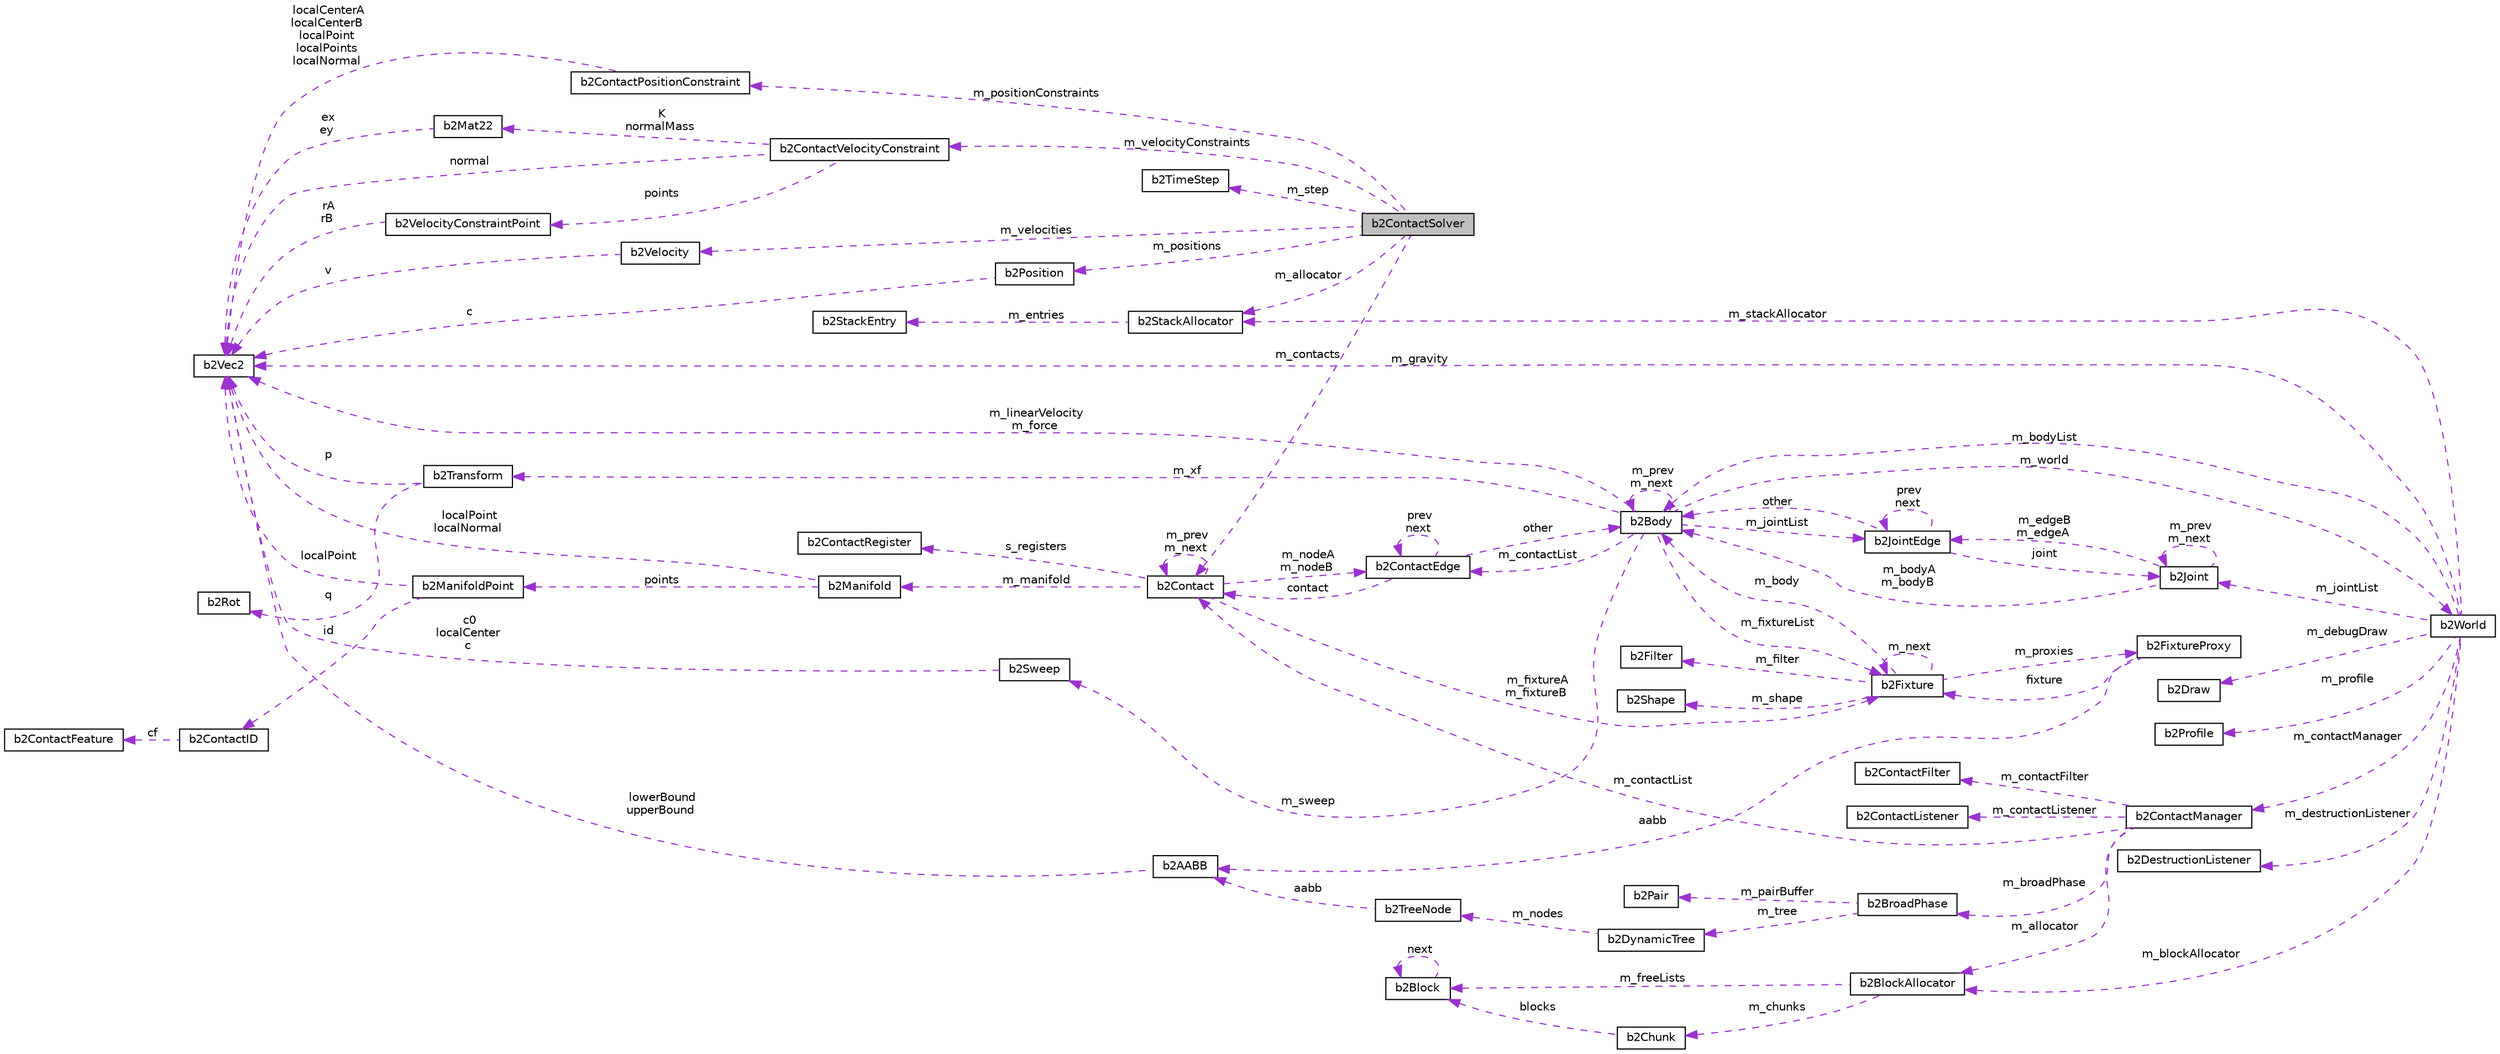 digraph "b2ContactSolver"
{
  edge [fontname="Helvetica",fontsize="10",labelfontname="Helvetica",labelfontsize="10"];
  node [fontname="Helvetica",fontsize="10",shape=record];
  rankdir="LR";
  Node1 [label="b2ContactSolver",height=0.2,width=0.4,color="black", fillcolor="grey75", style="filled", fontcolor="black"];
  Node2 -> Node1 [dir="back",color="darkorchid3",fontsize="10",style="dashed",label=" m_step" ,fontname="Helvetica"];
  Node2 [label="b2TimeStep",height=0.2,width=0.4,color="black", fillcolor="white", style="filled",URL="$structb2TimeStep.html",tooltip="This is an internal structure. "];
  Node3 -> Node1 [dir="back",color="darkorchid3",fontsize="10",style="dashed",label=" m_positionConstraints" ,fontname="Helvetica"];
  Node3 [label="b2ContactPositionConstraint",height=0.2,width=0.4,color="black", fillcolor="white", style="filled",URL="$structb2ContactPositionConstraint.html"];
  Node4 -> Node3 [dir="back",color="darkorchid3",fontsize="10",style="dashed",label=" localCenterA\nlocalCenterB\nlocalPoint\nlocalPoints\nlocalNormal" ,fontname="Helvetica"];
  Node4 [label="b2Vec2",height=0.2,width=0.4,color="black", fillcolor="white", style="filled",URL="$structb2Vec2.html",tooltip="A 2D column vector. "];
  Node5 -> Node1 [dir="back",color="darkorchid3",fontsize="10",style="dashed",label=" m_velocityConstraints" ,fontname="Helvetica"];
  Node5 [label="b2ContactVelocityConstraint",height=0.2,width=0.4,color="black", fillcolor="white", style="filled",URL="$structb2ContactVelocityConstraint.html"];
  Node4 -> Node5 [dir="back",color="darkorchid3",fontsize="10",style="dashed",label=" normal" ,fontname="Helvetica"];
  Node6 -> Node5 [dir="back",color="darkorchid3",fontsize="10",style="dashed",label=" points" ,fontname="Helvetica"];
  Node6 [label="b2VelocityConstraintPoint",height=0.2,width=0.4,color="black", fillcolor="white", style="filled",URL="$structb2VelocityConstraintPoint.html"];
  Node4 -> Node6 [dir="back",color="darkorchid3",fontsize="10",style="dashed",label=" rA\nrB" ,fontname="Helvetica"];
  Node7 -> Node5 [dir="back",color="darkorchid3",fontsize="10",style="dashed",label=" K\nnormalMass" ,fontname="Helvetica"];
  Node7 [label="b2Mat22",height=0.2,width=0.4,color="black", fillcolor="white", style="filled",URL="$structb2Mat22.html",tooltip="A 2-by-2 matrix. Stored in column-major order. "];
  Node4 -> Node7 [dir="back",color="darkorchid3",fontsize="10",style="dashed",label=" ex\ney" ,fontname="Helvetica"];
  Node8 -> Node1 [dir="back",color="darkorchid3",fontsize="10",style="dashed",label=" m_contacts" ,fontname="Helvetica"];
  Node8 [label="b2Contact",height=0.2,width=0.4,color="black", fillcolor="white", style="filled",URL="$classb2Contact.html"];
  Node9 -> Node8 [dir="back",color="darkorchid3",fontsize="10",style="dashed",label=" s_registers" ,fontname="Helvetica"];
  Node9 [label="b2ContactRegister",height=0.2,width=0.4,color="black", fillcolor="white", style="filled",URL="$structb2ContactRegister.html"];
  Node8 -> Node8 [dir="back",color="darkorchid3",fontsize="10",style="dashed",label=" m_prev\nm_next" ,fontname="Helvetica"];
  Node10 -> Node8 [dir="back",color="darkorchid3",fontsize="10",style="dashed",label=" m_manifold" ,fontname="Helvetica"];
  Node10 [label="b2Manifold",height=0.2,width=0.4,color="black", fillcolor="white", style="filled",URL="$structb2Manifold.html"];
  Node4 -> Node10 [dir="back",color="darkorchid3",fontsize="10",style="dashed",label=" localPoint\nlocalNormal" ,fontname="Helvetica"];
  Node11 -> Node10 [dir="back",color="darkorchid3",fontsize="10",style="dashed",label=" points" ,fontname="Helvetica"];
  Node11 [label="b2ManifoldPoint",height=0.2,width=0.4,color="black", fillcolor="white", style="filled",URL="$structb2ManifoldPoint.html"];
  Node4 -> Node11 [dir="back",color="darkorchid3",fontsize="10",style="dashed",label=" localPoint" ,fontname="Helvetica"];
  Node12 -> Node11 [dir="back",color="darkorchid3",fontsize="10",style="dashed",label=" id" ,fontname="Helvetica"];
  Node12 [label="b2ContactID",height=0.2,width=0.4,color="black", fillcolor="white", style="filled",URL="$unionb2ContactID.html",tooltip="Contact ids to facilitate warm starting. "];
  Node13 -> Node12 [dir="back",color="darkorchid3",fontsize="10",style="dashed",label=" cf" ,fontname="Helvetica"];
  Node13 [label="b2ContactFeature",height=0.2,width=0.4,color="black", fillcolor="white", style="filled",URL="$structb2ContactFeature.html"];
  Node14 -> Node8 [dir="back",color="darkorchid3",fontsize="10",style="dashed",label=" m_fixtureA\nm_fixtureB" ,fontname="Helvetica"];
  Node14 [label="b2Fixture",height=0.2,width=0.4,color="black", fillcolor="white", style="filled",URL="$classb2Fixture.html"];
  Node15 -> Node14 [dir="back",color="darkorchid3",fontsize="10",style="dashed",label=" m_body" ,fontname="Helvetica"];
  Node15 [label="b2Body",height=0.2,width=0.4,color="black", fillcolor="white", style="filled",URL="$classb2Body.html",tooltip="A rigid body. These are created via b2World::CreateBody. "];
  Node15 -> Node15 [dir="back",color="darkorchid3",fontsize="10",style="dashed",label=" m_prev\nm_next" ,fontname="Helvetica"];
  Node16 -> Node15 [dir="back",color="darkorchid3",fontsize="10",style="dashed",label=" m_jointList" ,fontname="Helvetica"];
  Node16 [label="b2JointEdge",height=0.2,width=0.4,color="black", fillcolor="white", style="filled",URL="$structb2JointEdge.html"];
  Node15 -> Node16 [dir="back",color="darkorchid3",fontsize="10",style="dashed",label=" other" ,fontname="Helvetica"];
  Node16 -> Node16 [dir="back",color="darkorchid3",fontsize="10",style="dashed",label=" prev\nnext" ,fontname="Helvetica"];
  Node17 -> Node16 [dir="back",color="darkorchid3",fontsize="10",style="dashed",label=" joint" ,fontname="Helvetica"];
  Node17 [label="b2Joint",height=0.2,width=0.4,color="black", fillcolor="white", style="filled",URL="$classb2Joint.html"];
  Node15 -> Node17 [dir="back",color="darkorchid3",fontsize="10",style="dashed",label=" m_bodyA\nm_bodyB" ,fontname="Helvetica"];
  Node16 -> Node17 [dir="back",color="darkorchid3",fontsize="10",style="dashed",label=" m_edgeB\nm_edgeA" ,fontname="Helvetica"];
  Node17 -> Node17 [dir="back",color="darkorchid3",fontsize="10",style="dashed",label=" m_prev\nm_next" ,fontname="Helvetica"];
  Node4 -> Node15 [dir="back",color="darkorchid3",fontsize="10",style="dashed",label=" m_linearVelocity\nm_force" ,fontname="Helvetica"];
  Node18 -> Node15 [dir="back",color="darkorchid3",fontsize="10",style="dashed",label=" m_sweep" ,fontname="Helvetica"];
  Node18 [label="b2Sweep",height=0.2,width=0.4,color="black", fillcolor="white", style="filled",URL="$structb2Sweep.html"];
  Node4 -> Node18 [dir="back",color="darkorchid3",fontsize="10",style="dashed",label=" c0\nlocalCenter\nc" ,fontname="Helvetica"];
  Node19 -> Node15 [dir="back",color="darkorchid3",fontsize="10",style="dashed",label=" m_xf" ,fontname="Helvetica"];
  Node19 [label="b2Transform",height=0.2,width=0.4,color="black", fillcolor="white", style="filled",URL="$structb2Transform.html"];
  Node4 -> Node19 [dir="back",color="darkorchid3",fontsize="10",style="dashed",label=" p" ,fontname="Helvetica"];
  Node20 -> Node19 [dir="back",color="darkorchid3",fontsize="10",style="dashed",label=" q" ,fontname="Helvetica"];
  Node20 [label="b2Rot",height=0.2,width=0.4,color="black", fillcolor="white", style="filled",URL="$structb2Rot.html",tooltip="Rotation. "];
  Node21 -> Node15 [dir="back",color="darkorchid3",fontsize="10",style="dashed",label=" m_contactList" ,fontname="Helvetica"];
  Node21 [label="b2ContactEdge",height=0.2,width=0.4,color="black", fillcolor="white", style="filled",URL="$structb2ContactEdge.html"];
  Node15 -> Node21 [dir="back",color="darkorchid3",fontsize="10",style="dashed",label=" other" ,fontname="Helvetica"];
  Node8 -> Node21 [dir="back",color="darkorchid3",fontsize="10",style="dashed",label=" contact" ,fontname="Helvetica"];
  Node21 -> Node21 [dir="back",color="darkorchid3",fontsize="10",style="dashed",label=" prev\nnext" ,fontname="Helvetica"];
  Node14 -> Node15 [dir="back",color="darkorchid3",fontsize="10",style="dashed",label=" m_fixtureList" ,fontname="Helvetica"];
  Node22 -> Node15 [dir="back",color="darkorchid3",fontsize="10",style="dashed",label=" m_world" ,fontname="Helvetica"];
  Node22 [label="b2World",height=0.2,width=0.4,color="black", fillcolor="white", style="filled",URL="$classb2World.html"];
  Node15 -> Node22 [dir="back",color="darkorchid3",fontsize="10",style="dashed",label=" m_bodyList" ,fontname="Helvetica"];
  Node23 -> Node22 [dir="back",color="darkorchid3",fontsize="10",style="dashed",label=" m_debugDraw" ,fontname="Helvetica"];
  Node23 [label="b2Draw",height=0.2,width=0.4,color="black", fillcolor="white", style="filled",URL="$classb2Draw.html"];
  Node4 -> Node22 [dir="back",color="darkorchid3",fontsize="10",style="dashed",label=" m_gravity" ,fontname="Helvetica"];
  Node24 -> Node22 [dir="back",color="darkorchid3",fontsize="10",style="dashed",label=" m_profile" ,fontname="Helvetica"];
  Node24 [label="b2Profile",height=0.2,width=0.4,color="black", fillcolor="white", style="filled",URL="$structb2Profile.html",tooltip="Profiling data. Times are in milliseconds. "];
  Node25 -> Node22 [dir="back",color="darkorchid3",fontsize="10",style="dashed",label=" m_blockAllocator" ,fontname="Helvetica"];
  Node25 [label="b2BlockAllocator",height=0.2,width=0.4,color="black", fillcolor="white", style="filled",URL="$classb2BlockAllocator.html"];
  Node26 -> Node25 [dir="back",color="darkorchid3",fontsize="10",style="dashed",label=" m_freeLists" ,fontname="Helvetica"];
  Node26 [label="b2Block",height=0.2,width=0.4,color="black", fillcolor="white", style="filled",URL="$structb2Block.html"];
  Node26 -> Node26 [dir="back",color="darkorchid3",fontsize="10",style="dashed",label=" next" ,fontname="Helvetica"];
  Node27 -> Node25 [dir="back",color="darkorchid3",fontsize="10",style="dashed",label=" m_chunks" ,fontname="Helvetica"];
  Node27 [label="b2Chunk",height=0.2,width=0.4,color="black", fillcolor="white", style="filled",URL="$structb2Chunk.html"];
  Node26 -> Node27 [dir="back",color="darkorchid3",fontsize="10",style="dashed",label=" blocks" ,fontname="Helvetica"];
  Node28 -> Node22 [dir="back",color="darkorchid3",fontsize="10",style="dashed",label=" m_destructionListener" ,fontname="Helvetica"];
  Node28 [label="b2DestructionListener",height=0.2,width=0.4,color="black", fillcolor="white", style="filled",URL="$classb2DestructionListener.html"];
  Node29 -> Node22 [dir="back",color="darkorchid3",fontsize="10",style="dashed",label=" m_contactManager" ,fontname="Helvetica"];
  Node29 [label="b2ContactManager",height=0.2,width=0.4,color="black", fillcolor="white", style="filled",URL="$classb2ContactManager.html"];
  Node25 -> Node29 [dir="back",color="darkorchid3",fontsize="10",style="dashed",label=" m_allocator" ,fontname="Helvetica"];
  Node8 -> Node29 [dir="back",color="darkorchid3",fontsize="10",style="dashed",label=" m_contactList" ,fontname="Helvetica"];
  Node30 -> Node29 [dir="back",color="darkorchid3",fontsize="10",style="dashed",label=" m_broadPhase" ,fontname="Helvetica"];
  Node30 [label="b2BroadPhase",height=0.2,width=0.4,color="black", fillcolor="white", style="filled",URL="$classb2BroadPhase.html"];
  Node31 -> Node30 [dir="back",color="darkorchid3",fontsize="10",style="dashed",label=" m_pairBuffer" ,fontname="Helvetica"];
  Node31 [label="b2Pair",height=0.2,width=0.4,color="black", fillcolor="white", style="filled",URL="$structb2Pair.html"];
  Node32 -> Node30 [dir="back",color="darkorchid3",fontsize="10",style="dashed",label=" m_tree" ,fontname="Helvetica"];
  Node32 [label="b2DynamicTree",height=0.2,width=0.4,color="black", fillcolor="white", style="filled",URL="$classb2DynamicTree.html"];
  Node33 -> Node32 [dir="back",color="darkorchid3",fontsize="10",style="dashed",label=" m_nodes" ,fontname="Helvetica"];
  Node33 [label="b2TreeNode",height=0.2,width=0.4,color="black", fillcolor="white", style="filled",URL="$structb2TreeNode.html",tooltip="A node in the dynamic tree. The client does not interact with this directly. "];
  Node34 -> Node33 [dir="back",color="darkorchid3",fontsize="10",style="dashed",label=" aabb" ,fontname="Helvetica"];
  Node34 [label="b2AABB",height=0.2,width=0.4,color="black", fillcolor="white", style="filled",URL="$structb2AABB.html",tooltip="An axis aligned bounding box. "];
  Node4 -> Node34 [dir="back",color="darkorchid3",fontsize="10",style="dashed",label=" lowerBound\nupperBound" ,fontname="Helvetica"];
  Node35 -> Node29 [dir="back",color="darkorchid3",fontsize="10",style="dashed",label=" m_contactFilter" ,fontname="Helvetica"];
  Node35 [label="b2ContactFilter",height=0.2,width=0.4,color="black", fillcolor="white", style="filled",URL="$classb2ContactFilter.html"];
  Node36 -> Node29 [dir="back",color="darkorchid3",fontsize="10",style="dashed",label=" m_contactListener" ,fontname="Helvetica"];
  Node36 [label="b2ContactListener",height=0.2,width=0.4,color="black", fillcolor="white", style="filled",URL="$classb2ContactListener.html"];
  Node37 -> Node22 [dir="back",color="darkorchid3",fontsize="10",style="dashed",label=" m_stackAllocator" ,fontname="Helvetica"];
  Node37 [label="b2StackAllocator",height=0.2,width=0.4,color="black", fillcolor="white", style="filled",URL="$classb2StackAllocator.html"];
  Node38 -> Node37 [dir="back",color="darkorchid3",fontsize="10",style="dashed",label=" m_entries" ,fontname="Helvetica"];
  Node38 [label="b2StackEntry",height=0.2,width=0.4,color="black", fillcolor="white", style="filled",URL="$structb2StackEntry.html"];
  Node17 -> Node22 [dir="back",color="darkorchid3",fontsize="10",style="dashed",label=" m_jointList" ,fontname="Helvetica"];
  Node39 -> Node14 [dir="back",color="darkorchid3",fontsize="10",style="dashed",label=" m_proxies" ,fontname="Helvetica"];
  Node39 [label="b2FixtureProxy",height=0.2,width=0.4,color="black", fillcolor="white", style="filled",URL="$structb2FixtureProxy.html",tooltip="This proxy is used internally to connect fixtures to the broad-phase. "];
  Node34 -> Node39 [dir="back",color="darkorchid3",fontsize="10",style="dashed",label=" aabb" ,fontname="Helvetica"];
  Node14 -> Node39 [dir="back",color="darkorchid3",fontsize="10",style="dashed",label=" fixture" ,fontname="Helvetica"];
  Node40 -> Node14 [dir="back",color="darkorchid3",fontsize="10",style="dashed",label=" m_shape" ,fontname="Helvetica"];
  Node40 [label="b2Shape",height=0.2,width=0.4,color="black", fillcolor="white", style="filled",URL="$classb2Shape.html"];
  Node41 -> Node14 [dir="back",color="darkorchid3",fontsize="10",style="dashed",label=" m_filter" ,fontname="Helvetica"];
  Node41 [label="b2Filter",height=0.2,width=0.4,color="black", fillcolor="white", style="filled",URL="$structb2Filter.html",tooltip="This holds contact filtering data. "];
  Node14 -> Node14 [dir="back",color="darkorchid3",fontsize="10",style="dashed",label=" m_next" ,fontname="Helvetica"];
  Node21 -> Node8 [dir="back",color="darkorchid3",fontsize="10",style="dashed",label=" m_nodeA\nm_nodeB" ,fontname="Helvetica"];
  Node42 -> Node1 [dir="back",color="darkorchid3",fontsize="10",style="dashed",label=" m_velocities" ,fontname="Helvetica"];
  Node42 [label="b2Velocity",height=0.2,width=0.4,color="black", fillcolor="white", style="filled",URL="$structb2Velocity.html",tooltip="This is an internal structure. "];
  Node4 -> Node42 [dir="back",color="darkorchid3",fontsize="10",style="dashed",label=" v" ,fontname="Helvetica"];
  Node43 -> Node1 [dir="back",color="darkorchid3",fontsize="10",style="dashed",label=" m_positions" ,fontname="Helvetica"];
  Node43 [label="b2Position",height=0.2,width=0.4,color="black", fillcolor="white", style="filled",URL="$structb2Position.html",tooltip="This is an internal structure. "];
  Node4 -> Node43 [dir="back",color="darkorchid3",fontsize="10",style="dashed",label=" c" ,fontname="Helvetica"];
  Node37 -> Node1 [dir="back",color="darkorchid3",fontsize="10",style="dashed",label=" m_allocator" ,fontname="Helvetica"];
}
